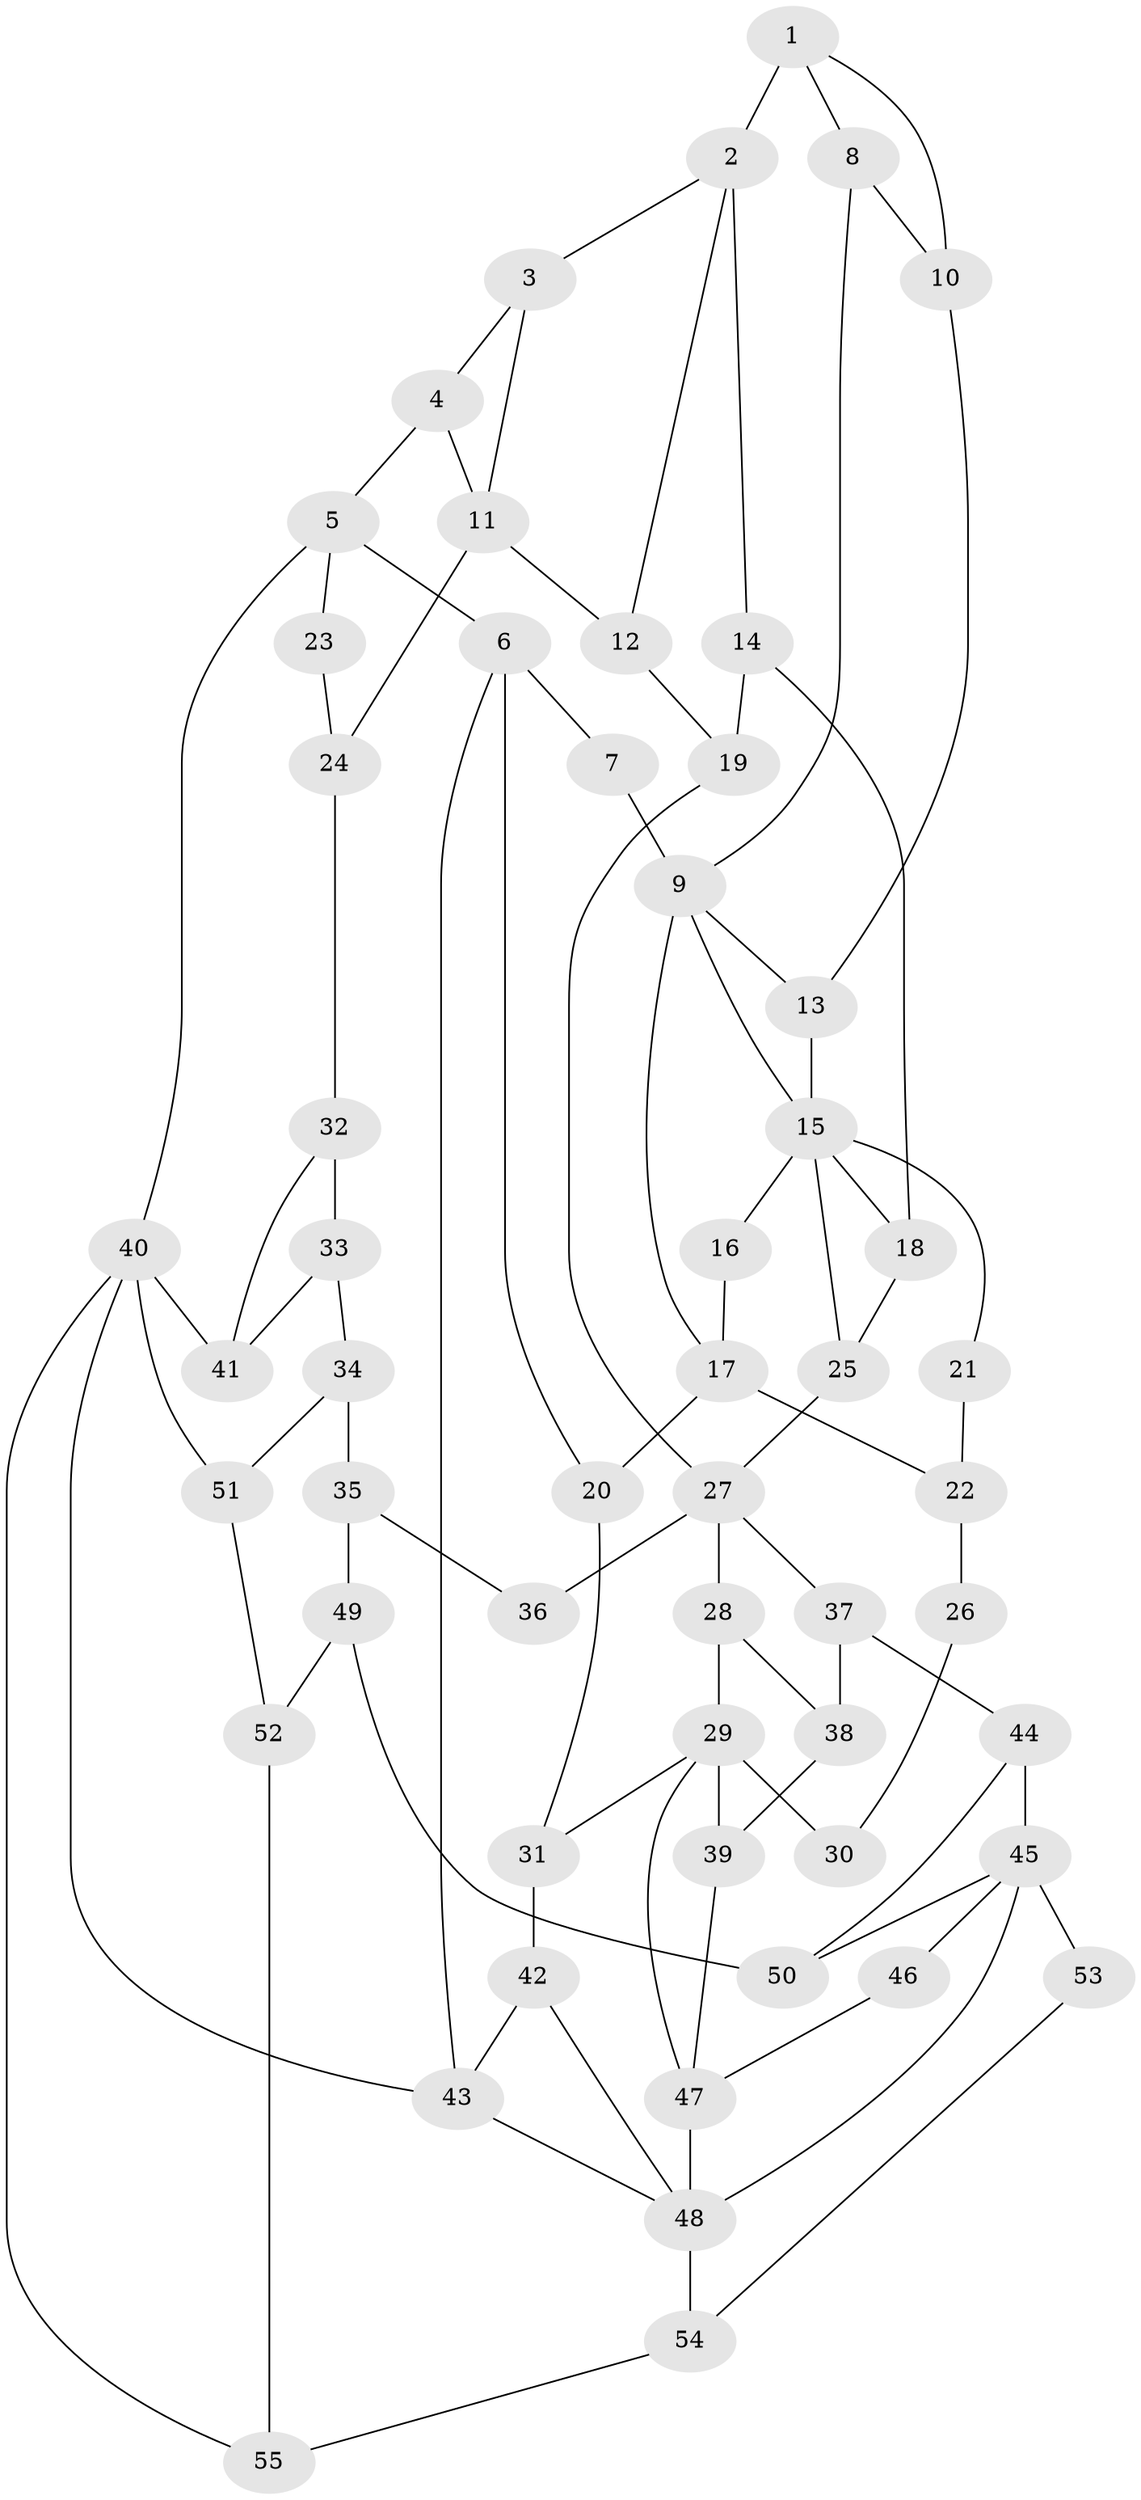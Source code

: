// original degree distribution, {3: 0.01834862385321101, 4: 0.29357798165137616, 5: 0.42201834862385323, 6: 0.26605504587155965}
// Generated by graph-tools (version 1.1) at 2025/38/03/09/25 02:38:36]
// undirected, 55 vertices, 89 edges
graph export_dot {
graph [start="1"]
  node [color=gray90,style=filled];
  1;
  2;
  3;
  4;
  5;
  6;
  7;
  8;
  9;
  10;
  11;
  12;
  13;
  14;
  15;
  16;
  17;
  18;
  19;
  20;
  21;
  22;
  23;
  24;
  25;
  26;
  27;
  28;
  29;
  30;
  31;
  32;
  33;
  34;
  35;
  36;
  37;
  38;
  39;
  40;
  41;
  42;
  43;
  44;
  45;
  46;
  47;
  48;
  49;
  50;
  51;
  52;
  53;
  54;
  55;
  1 -- 2 [weight=2.0];
  1 -- 8 [weight=1.0];
  1 -- 10 [weight=1.0];
  2 -- 3 [weight=1.0];
  2 -- 12 [weight=1.0];
  2 -- 14 [weight=2.0];
  3 -- 4 [weight=1.0];
  3 -- 11 [weight=1.0];
  4 -- 5 [weight=1.0];
  4 -- 11 [weight=1.0];
  5 -- 6 [weight=1.0];
  5 -- 23 [weight=1.0];
  5 -- 40 [weight=1.0];
  6 -- 7 [weight=1.0];
  6 -- 20 [weight=1.0];
  6 -- 43 [weight=1.0];
  7 -- 9 [weight=2.0];
  8 -- 9 [weight=1.0];
  8 -- 10 [weight=1.0];
  9 -- 13 [weight=1.0];
  9 -- 15 [weight=1.0];
  9 -- 17 [weight=1.0];
  10 -- 13 [weight=1.0];
  11 -- 12 [weight=2.0];
  11 -- 24 [weight=2.0];
  12 -- 19 [weight=1.0];
  13 -- 15 [weight=1.0];
  14 -- 18 [weight=2.0];
  14 -- 19 [weight=1.0];
  15 -- 16 [weight=1.0];
  15 -- 18 [weight=1.0];
  15 -- 21 [weight=1.0];
  15 -- 25 [weight=1.0];
  16 -- 17 [weight=2.0];
  17 -- 20 [weight=1.0];
  17 -- 22 [weight=2.0];
  18 -- 25 [weight=1.0];
  19 -- 27 [weight=1.0];
  20 -- 31 [weight=1.0];
  21 -- 22 [weight=2.0];
  22 -- 26 [weight=2.0];
  23 -- 24 [weight=2.0];
  24 -- 32 [weight=2.0];
  25 -- 27 [weight=1.0];
  26 -- 30 [weight=1.0];
  27 -- 28 [weight=1.0];
  27 -- 36 [weight=2.0];
  27 -- 37 [weight=1.0];
  28 -- 29 [weight=1.0];
  28 -- 38 [weight=1.0];
  29 -- 30 [weight=2.0];
  29 -- 31 [weight=1.0];
  29 -- 39 [weight=1.0];
  29 -- 47 [weight=1.0];
  31 -- 42 [weight=1.0];
  32 -- 33 [weight=3.0];
  32 -- 41 [weight=1.0];
  33 -- 34 [weight=2.0];
  33 -- 41 [weight=1.0];
  34 -- 35 [weight=1.0];
  34 -- 51 [weight=2.0];
  35 -- 36 [weight=1.0];
  35 -- 49 [weight=1.0];
  37 -- 38 [weight=1.0];
  37 -- 44 [weight=1.0];
  38 -- 39 [weight=1.0];
  39 -- 47 [weight=1.0];
  40 -- 41 [weight=1.0];
  40 -- 43 [weight=1.0];
  40 -- 51 [weight=1.0];
  40 -- 55 [weight=1.0];
  42 -- 43 [weight=1.0];
  42 -- 48 [weight=1.0];
  43 -- 48 [weight=1.0];
  44 -- 45 [weight=1.0];
  44 -- 50 [weight=1.0];
  45 -- 46 [weight=1.0];
  45 -- 48 [weight=1.0];
  45 -- 50 [weight=1.0];
  45 -- 53 [weight=2.0];
  46 -- 47 [weight=2.0];
  47 -- 48 [weight=2.0];
  48 -- 54 [weight=1.0];
  49 -- 50 [weight=1.0];
  49 -- 52 [weight=1.0];
  51 -- 52 [weight=1.0];
  52 -- 55 [weight=1.0];
  53 -- 54 [weight=1.0];
  54 -- 55 [weight=1.0];
}
